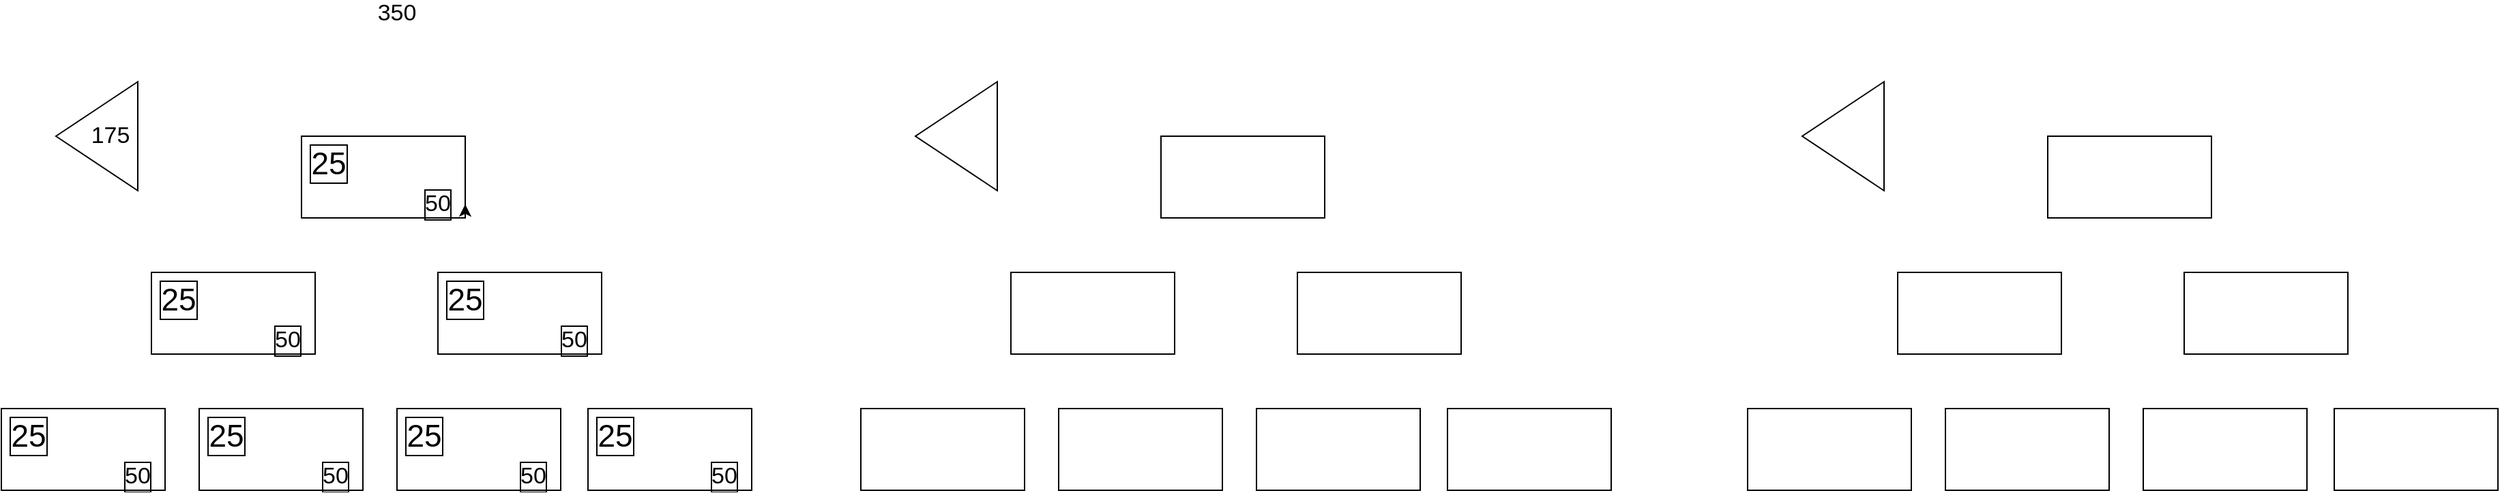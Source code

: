 <mxfile version="13.7.9" type="github">
  <diagram id="OZLdci_d4gNUk_2OADPe" name="Page-1">
    <mxGraphModel dx="1895" dy="1272" grid="1" gridSize="10" guides="1" tooltips="1" connect="1" arrows="1" fold="1" page="1" pageScale="1" pageWidth="1700" pageHeight="1100" math="0" shadow="0">
      <root>
        <mxCell id="0" />
        <mxCell id="1" parent="0" />
        <mxCell id="2rhj8iCeanHNHY9vTOnK-1" value="" style="rounded=0;whiteSpace=wrap;html=1;" vertex="1" parent="1">
          <mxGeometry x="220" y="360" width="120" height="60" as="geometry" />
        </mxCell>
        <mxCell id="2rhj8iCeanHNHY9vTOnK-2" value="" style="rounded=0;whiteSpace=wrap;html=1;" vertex="1" parent="1">
          <mxGeometry x="110" y="460" width="120" height="60" as="geometry" />
        </mxCell>
        <mxCell id="2rhj8iCeanHNHY9vTOnK-3" value="" style="rounded=0;whiteSpace=wrap;html=1;" vertex="1" parent="1">
          <mxGeometry x="320" y="460" width="120" height="60" as="geometry" />
        </mxCell>
        <mxCell id="2rhj8iCeanHNHY9vTOnK-4" value="" style="rounded=0;whiteSpace=wrap;html=1;" vertex="1" parent="1">
          <mxGeometry y="560" width="120" height="60" as="geometry" />
        </mxCell>
        <mxCell id="2rhj8iCeanHNHY9vTOnK-5" value="" style="rounded=0;whiteSpace=wrap;html=1;" vertex="1" parent="1">
          <mxGeometry x="145" y="560" width="120" height="60" as="geometry" />
        </mxCell>
        <mxCell id="2rhj8iCeanHNHY9vTOnK-6" value="" style="rounded=0;whiteSpace=wrap;html=1;" vertex="1" parent="1">
          <mxGeometry x="290" y="560" width="120" height="60" as="geometry" />
        </mxCell>
        <mxCell id="2rhj8iCeanHNHY9vTOnK-7" value="" style="rounded=0;whiteSpace=wrap;html=1;" vertex="1" parent="1">
          <mxGeometry x="430" y="560" width="120" height="60" as="geometry" />
        </mxCell>
        <mxCell id="2rhj8iCeanHNHY9vTOnK-8" value="50" style="text;html=1;strokeColor=none;fillColor=none;align=center;verticalAlign=middle;whiteSpace=wrap;rounded=0;labelBorderColor=#000000;fontSize=17;" vertex="1" parent="1">
          <mxGeometry x="300" y="400" width="40" height="20" as="geometry" />
        </mxCell>
        <mxCell id="2rhj8iCeanHNHY9vTOnK-10" value="50" style="text;html=1;strokeColor=none;fillColor=none;align=center;verticalAlign=middle;whiteSpace=wrap;rounded=0;labelBorderColor=#000000;fontSize=17;" vertex="1" parent="1">
          <mxGeometry x="400" y="500" width="40" height="20" as="geometry" />
        </mxCell>
        <mxCell id="2rhj8iCeanHNHY9vTOnK-11" value="50" style="text;html=1;strokeColor=none;fillColor=none;align=center;verticalAlign=middle;whiteSpace=wrap;rounded=0;labelBorderColor=#000000;fontSize=17;" vertex="1" parent="1">
          <mxGeometry x="190" y="500" width="40" height="20" as="geometry" />
        </mxCell>
        <mxCell id="2rhj8iCeanHNHY9vTOnK-12" value="50" style="text;html=1;strokeColor=none;fillColor=none;align=center;verticalAlign=middle;whiteSpace=wrap;rounded=0;labelBorderColor=#000000;fontSize=17;" vertex="1" parent="1">
          <mxGeometry x="225" y="600" width="40" height="20" as="geometry" />
        </mxCell>
        <mxCell id="2rhj8iCeanHNHY9vTOnK-13" value="50" style="text;html=1;strokeColor=none;fillColor=none;align=center;verticalAlign=middle;whiteSpace=wrap;rounded=0;labelBorderColor=#000000;fontSize=17;" vertex="1" parent="1">
          <mxGeometry x="370" y="600" width="40" height="20" as="geometry" />
        </mxCell>
        <mxCell id="2rhj8iCeanHNHY9vTOnK-14" value="50" style="text;html=1;strokeColor=none;fillColor=none;align=center;verticalAlign=middle;whiteSpace=wrap;rounded=0;labelBorderColor=#000000;fontSize=17;" vertex="1" parent="1">
          <mxGeometry x="510" y="600" width="40" height="20" as="geometry" />
        </mxCell>
        <mxCell id="2rhj8iCeanHNHY9vTOnK-15" value="50" style="text;html=1;strokeColor=none;fillColor=none;align=center;verticalAlign=middle;whiteSpace=wrap;rounded=0;labelBorderColor=#000000;fontSize=17;" vertex="1" parent="1">
          <mxGeometry x="80" y="600" width="40" height="20" as="geometry" />
        </mxCell>
        <mxCell id="2rhj8iCeanHNHY9vTOnK-16" value="350" style="text;html=1;strokeColor=none;fillColor=none;align=center;verticalAlign=middle;whiteSpace=wrap;rounded=0;fontSize=17;" vertex="1" parent="1">
          <mxGeometry x="270" y="260" width="40" height="20" as="geometry" />
        </mxCell>
        <mxCell id="2rhj8iCeanHNHY9vTOnK-17" value="" style="triangle;whiteSpace=wrap;html=1;rotation=-180;" vertex="1" parent="1">
          <mxGeometry x="40" y="320" width="60" height="80" as="geometry" />
        </mxCell>
        <mxCell id="2rhj8iCeanHNHY9vTOnK-18" value="175" style="text;html=1;strokeColor=none;fillColor=none;align=center;verticalAlign=middle;whiteSpace=wrap;rounded=0;fontSize=17;" vertex="1" parent="1">
          <mxGeometry x="60" y="350" width="40" height="20" as="geometry" />
        </mxCell>
        <mxCell id="2rhj8iCeanHNHY9vTOnK-20" value="" style="rounded=0;whiteSpace=wrap;html=1;" vertex="1" parent="1">
          <mxGeometry x="850" y="360" width="120" height="60" as="geometry" />
        </mxCell>
        <mxCell id="2rhj8iCeanHNHY9vTOnK-21" value="" style="rounded=0;whiteSpace=wrap;html=1;" vertex="1" parent="1">
          <mxGeometry x="740" y="460" width="120" height="60" as="geometry" />
        </mxCell>
        <mxCell id="2rhj8iCeanHNHY9vTOnK-22" value="" style="rounded=0;whiteSpace=wrap;html=1;" vertex="1" parent="1">
          <mxGeometry x="950" y="460" width="120" height="60" as="geometry" />
        </mxCell>
        <mxCell id="2rhj8iCeanHNHY9vTOnK-23" value="" style="rounded=0;whiteSpace=wrap;html=1;" vertex="1" parent="1">
          <mxGeometry x="630" y="560" width="120" height="60" as="geometry" />
        </mxCell>
        <mxCell id="2rhj8iCeanHNHY9vTOnK-24" value="" style="rounded=0;whiteSpace=wrap;html=1;" vertex="1" parent="1">
          <mxGeometry x="775" y="560" width="120" height="60" as="geometry" />
        </mxCell>
        <mxCell id="2rhj8iCeanHNHY9vTOnK-25" value="" style="rounded=0;whiteSpace=wrap;html=1;" vertex="1" parent="1">
          <mxGeometry x="920" y="560" width="120" height="60" as="geometry" />
        </mxCell>
        <mxCell id="2rhj8iCeanHNHY9vTOnK-26" value="" style="rounded=0;whiteSpace=wrap;html=1;" vertex="1" parent="1">
          <mxGeometry x="1060" y="560" width="120" height="60" as="geometry" />
        </mxCell>
        <mxCell id="2rhj8iCeanHNHY9vTOnK-35" value="" style="triangle;whiteSpace=wrap;html=1;rotation=-180;" vertex="1" parent="1">
          <mxGeometry x="670" y="320" width="60" height="80" as="geometry" />
        </mxCell>
        <mxCell id="2rhj8iCeanHNHY9vTOnK-38" style="edgeStyle=orthogonalEdgeStyle;rounded=0;orthogonalLoop=1;jettySize=auto;html=1;exitX=0.5;exitY=1;exitDx=0;exitDy=0;entryX=1;entryY=0.5;entryDx=0;entryDy=0;" edge="1" parent="1" source="2rhj8iCeanHNHY9vTOnK-8" target="2rhj8iCeanHNHY9vTOnK-8">
          <mxGeometry relative="1" as="geometry" />
        </mxCell>
        <mxCell id="2rhj8iCeanHNHY9vTOnK-39" value="" style="rounded=0;whiteSpace=wrap;html=1;" vertex="1" parent="1">
          <mxGeometry x="1500" y="360" width="120" height="60" as="geometry" />
        </mxCell>
        <mxCell id="2rhj8iCeanHNHY9vTOnK-40" value="" style="rounded=0;whiteSpace=wrap;html=1;" vertex="1" parent="1">
          <mxGeometry x="1390" y="460" width="120" height="60" as="geometry" />
        </mxCell>
        <mxCell id="2rhj8iCeanHNHY9vTOnK-41" value="" style="rounded=0;whiteSpace=wrap;html=1;" vertex="1" parent="1">
          <mxGeometry x="1600" y="460" width="120" height="60" as="geometry" />
        </mxCell>
        <mxCell id="2rhj8iCeanHNHY9vTOnK-42" value="" style="rounded=0;whiteSpace=wrap;html=1;" vertex="1" parent="1">
          <mxGeometry x="1280" y="560" width="120" height="60" as="geometry" />
        </mxCell>
        <mxCell id="2rhj8iCeanHNHY9vTOnK-43" value="" style="rounded=0;whiteSpace=wrap;html=1;" vertex="1" parent="1">
          <mxGeometry x="1425" y="560" width="120" height="60" as="geometry" />
        </mxCell>
        <mxCell id="2rhj8iCeanHNHY9vTOnK-44" value="" style="rounded=0;whiteSpace=wrap;html=1;" vertex="1" parent="1">
          <mxGeometry x="1570" y="560" width="120" height="60" as="geometry" />
        </mxCell>
        <mxCell id="2rhj8iCeanHNHY9vTOnK-45" value="" style="rounded=0;whiteSpace=wrap;html=1;" vertex="1" parent="1">
          <mxGeometry x="1710" y="560" width="120" height="60" as="geometry" />
        </mxCell>
        <mxCell id="2rhj8iCeanHNHY9vTOnK-54" value="" style="triangle;whiteSpace=wrap;html=1;rotation=-180;" vertex="1" parent="1">
          <mxGeometry x="1320" y="320" width="60" height="80" as="geometry" />
        </mxCell>
        <mxCell id="2rhj8iCeanHNHY9vTOnK-57" value="25" style="text;html=1;strokeColor=none;fillColor=none;align=center;verticalAlign=middle;whiteSpace=wrap;rounded=0;labelBorderColor=#000000;fontSize=23;" vertex="1" parent="1">
          <mxGeometry x="220" y="370" width="40" height="20" as="geometry" />
        </mxCell>
        <mxCell id="2rhj8iCeanHNHY9vTOnK-58" value="25" style="text;html=1;strokeColor=none;fillColor=none;align=center;verticalAlign=middle;whiteSpace=wrap;rounded=0;labelBorderColor=#000000;fontSize=23;" vertex="1" parent="1">
          <mxGeometry x="110" y="470" width="40" height="20" as="geometry" />
        </mxCell>
        <mxCell id="2rhj8iCeanHNHY9vTOnK-59" value="25" style="text;html=1;strokeColor=none;fillColor=none;align=center;verticalAlign=middle;whiteSpace=wrap;rounded=0;labelBorderColor=#000000;fontSize=23;" vertex="1" parent="1">
          <mxGeometry y="570" width="40" height="20" as="geometry" />
        </mxCell>
        <mxCell id="2rhj8iCeanHNHY9vTOnK-60" value="25" style="text;html=1;strokeColor=none;fillColor=none;align=center;verticalAlign=middle;whiteSpace=wrap;rounded=0;labelBorderColor=#000000;fontSize=23;" vertex="1" parent="1">
          <mxGeometry x="145" y="570" width="40" height="20" as="geometry" />
        </mxCell>
        <mxCell id="2rhj8iCeanHNHY9vTOnK-61" value="25" style="text;html=1;strokeColor=none;fillColor=none;align=center;verticalAlign=middle;whiteSpace=wrap;rounded=0;labelBorderColor=#000000;fontSize=23;" vertex="1" parent="1">
          <mxGeometry x="290" y="570" width="40" height="20" as="geometry" />
        </mxCell>
        <mxCell id="2rhj8iCeanHNHY9vTOnK-63" value="25" style="text;html=1;strokeColor=none;fillColor=none;align=center;verticalAlign=middle;whiteSpace=wrap;rounded=0;labelBorderColor=#000000;fontSize=23;" vertex="1" parent="1">
          <mxGeometry x="320" y="470" width="40" height="20" as="geometry" />
        </mxCell>
        <mxCell id="2rhj8iCeanHNHY9vTOnK-64" value="25" style="text;html=1;strokeColor=none;fillColor=none;align=center;verticalAlign=middle;whiteSpace=wrap;rounded=0;labelBorderColor=#000000;fontSize=23;" vertex="1" parent="1">
          <mxGeometry x="430" y="570" width="40" height="20" as="geometry" />
        </mxCell>
      </root>
    </mxGraphModel>
  </diagram>
</mxfile>
